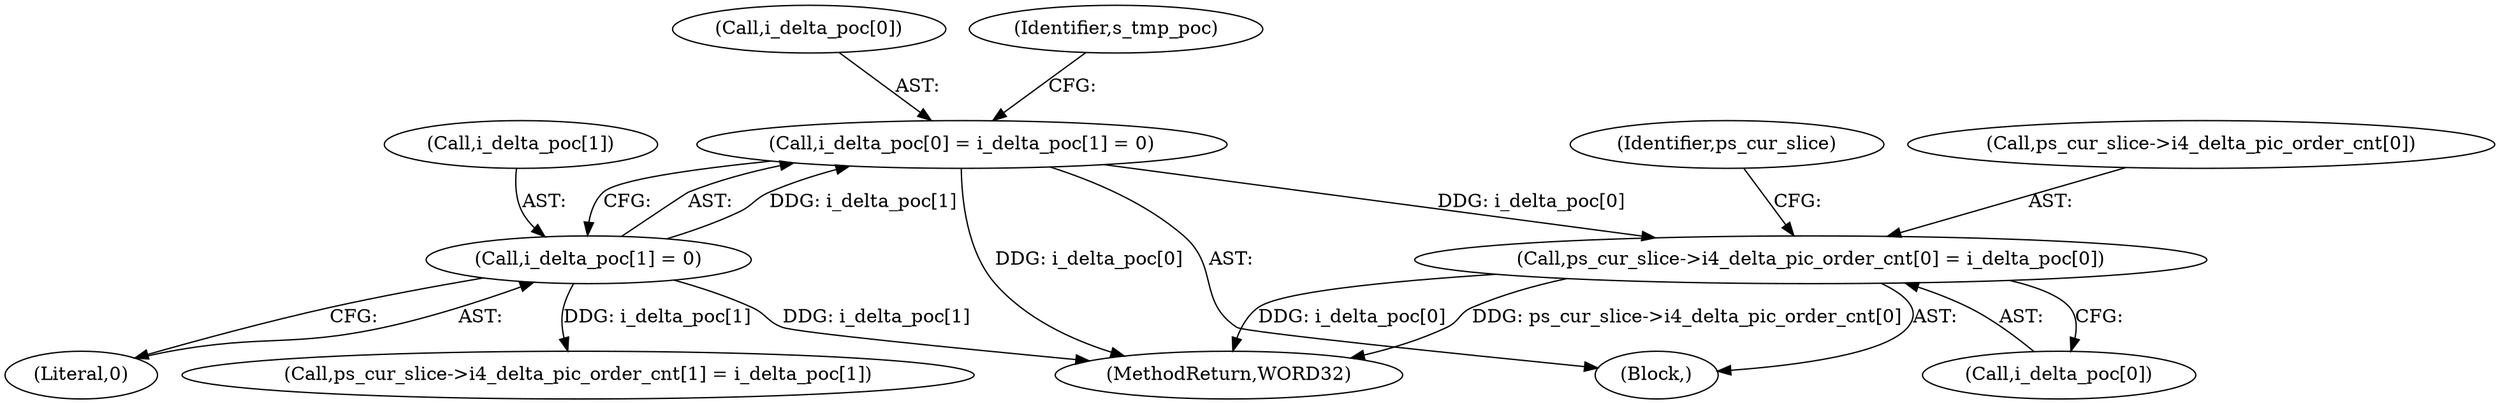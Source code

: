 digraph "0_Android_9a00f562a612d56e7b2b989d168647db900ba6cf_0@array" {
"1001433" [label="(Call,ps_cur_slice->i4_delta_pic_order_cnt[0] = i_delta_poc[0])"];
"1000567" [label="(Call,i_delta_poc[0] = i_delta_poc[1] = 0)"];
"1000571" [label="(Call,i_delta_poc[1] = 0)"];
"1001439" [label="(Call,i_delta_poc[0])"];
"1000567" [label="(Call,i_delta_poc[0] = i_delta_poc[1] = 0)"];
"1002568" [label="(MethodReturn,WORD32)"];
"1000571" [label="(Call,i_delta_poc[1] = 0)"];
"1000568" [label="(Call,i_delta_poc[0])"];
"1000575" [label="(Literal,0)"];
"1000166" [label="(Block,)"];
"1000572" [label="(Call,i_delta_poc[1])"];
"1001434" [label="(Call,ps_cur_slice->i4_delta_pic_order_cnt[0])"];
"1001442" [label="(Call,ps_cur_slice->i4_delta_pic_order_cnt[1] = i_delta_poc[1])"];
"1001445" [label="(Identifier,ps_cur_slice)"];
"1000578" [label="(Identifier,s_tmp_poc)"];
"1001433" [label="(Call,ps_cur_slice->i4_delta_pic_order_cnt[0] = i_delta_poc[0])"];
"1001433" -> "1000166"  [label="AST: "];
"1001433" -> "1001439"  [label="CFG: "];
"1001434" -> "1001433"  [label="AST: "];
"1001439" -> "1001433"  [label="AST: "];
"1001445" -> "1001433"  [label="CFG: "];
"1001433" -> "1002568"  [label="DDG: i_delta_poc[0]"];
"1001433" -> "1002568"  [label="DDG: ps_cur_slice->i4_delta_pic_order_cnt[0]"];
"1000567" -> "1001433"  [label="DDG: i_delta_poc[0]"];
"1000567" -> "1000166"  [label="AST: "];
"1000567" -> "1000571"  [label="CFG: "];
"1000568" -> "1000567"  [label="AST: "];
"1000571" -> "1000567"  [label="AST: "];
"1000578" -> "1000567"  [label="CFG: "];
"1000567" -> "1002568"  [label="DDG: i_delta_poc[0]"];
"1000571" -> "1000567"  [label="DDG: i_delta_poc[1]"];
"1000571" -> "1000575"  [label="CFG: "];
"1000572" -> "1000571"  [label="AST: "];
"1000575" -> "1000571"  [label="AST: "];
"1000571" -> "1002568"  [label="DDG: i_delta_poc[1]"];
"1000571" -> "1001442"  [label="DDG: i_delta_poc[1]"];
}
